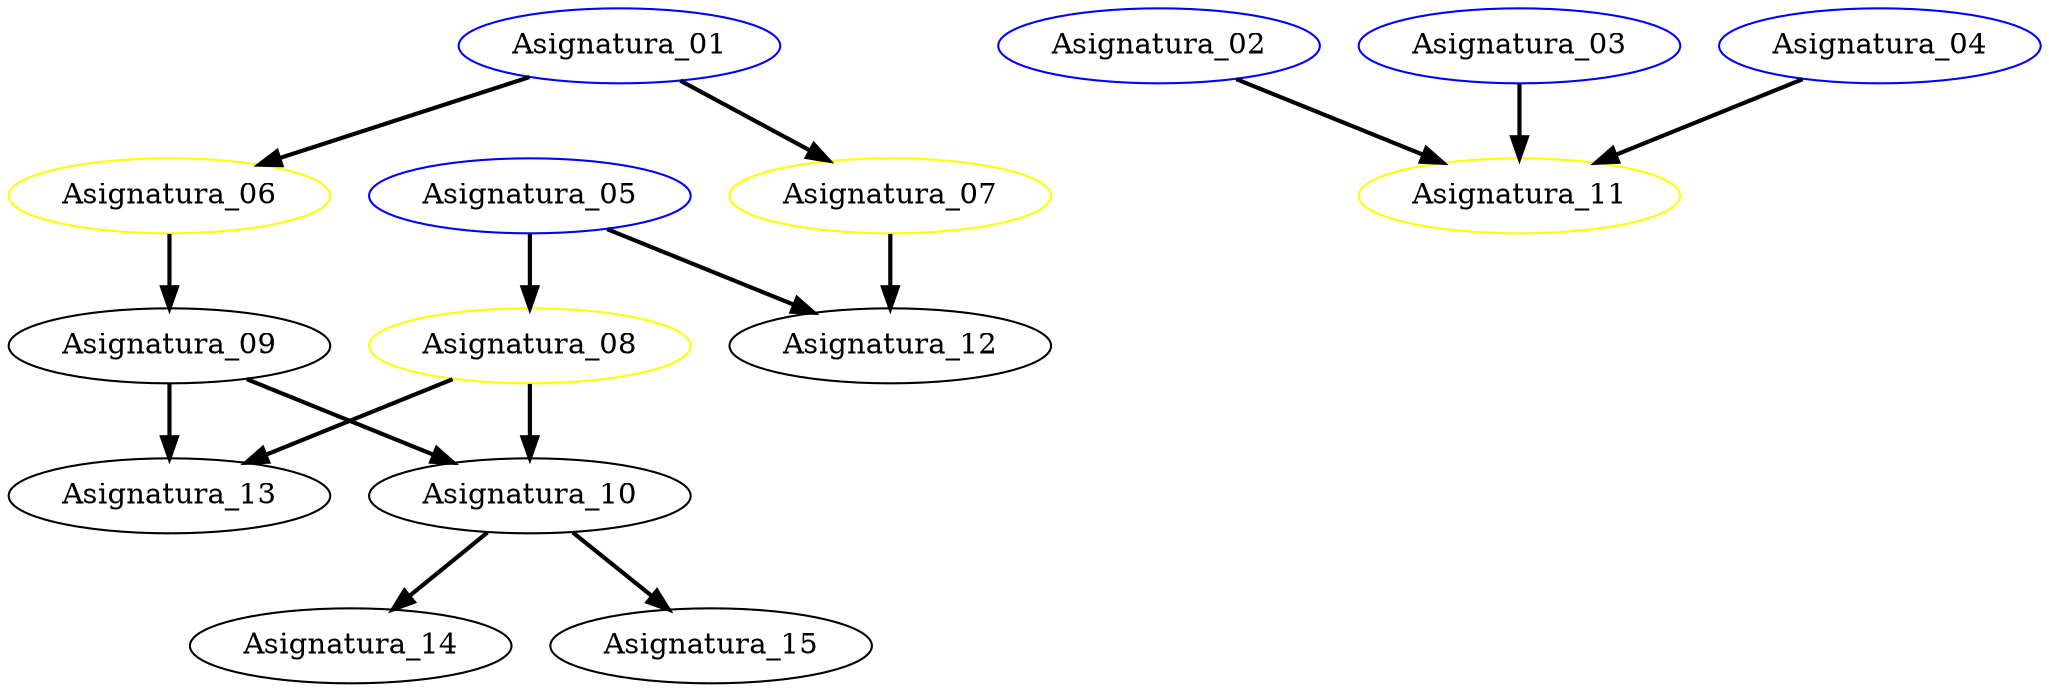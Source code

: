 strict digraph G {
  1 [ color="blue" label="Asignatura_01" ];
  2 [ color="blue" label="Asignatura_02" ];
  3 [ color="blue" label="Asignatura_03" ];
  4 [ color="blue" label="Asignatura_04" ];
  5 [ color="blue" label="Asignatura_05" ];
  6 [ color="yellow" label="Asignatura_06" ];
  7 [ color="yellow" label="Asignatura_07" ];
  8 [ color="yellow" label="Asignatura_08" ];
  9 [ color="black" label="Asignatura_09" ];
  10 [ color="black" label="Asignatura_10" ];
  11 [ color="yellow" label="Asignatura_11" ];
  12 [ color="black" label="Asignatura_12" ];
  13 [ color="black" label="Asignatura_13" ];
  14 [ color="black" label="Asignatura_14" ];
  15 [ color="black" label="Asignatura_15" ];
  1 -> 6 [ style="bold" label="" ];
  1 -> 7 [ style="bold" label="" ];
  5 -> 8 [ style="bold" label="" ];
  6 -> 9 [ style="bold" label="" ];
  8 -> 10 [ style="bold" label="" ];
  9 -> 10 [ style="bold" label="" ];
  2 -> 11 [ style="bold" label="" ];
  3 -> 11 [ style="bold" label="" ];
  4 -> 11 [ style="bold" label="" ];
  5 -> 12 [ style="bold" label="" ];
  7 -> 12 [ style="bold" label="" ];
  8 -> 13 [ style="bold" label="" ];
  9 -> 13 [ style="bold" label="" ];
  10 -> 14 [ style="bold" label="" ];
  10 -> 15 [ style="bold" label="" ];
}
